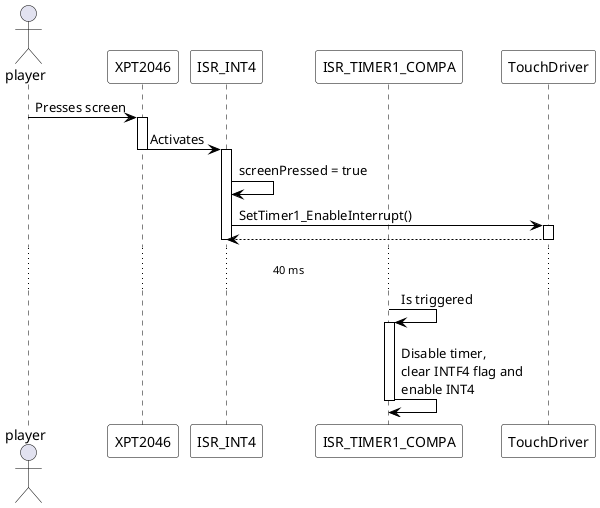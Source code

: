 @startuml
skinparam sequence {
    ArrowColor Black
    ActorBorderColor Black
    LifeLineBorderColor Black
    ArrowMessageAlignment center
    ParticipantBorderColor Black
    ParticipantBackgroundColor White
    BoxBorderColor Black
}

skinparam Collections {
    BorderColor Black
    BackgroundColor White
}

actor player
participant XPT2046
participant ISR_INT4
participant ISR_TIMER1_COMPA
participant TouchDriver
player -> XPT2046 : Presses screen
activate XPT2046
XPT2046 -> ISR_INT4 : Activates
deactivate XPT2046
activate ISR_INT4
ISR_INT4 -> ISR_INT4 : screenPressed = true
ISR_INT4 -> TouchDriver : SetTimer1_EnableInterrupt()
activate TouchDriver
TouchDriver --> ISR_INT4
deactivate TouchDriver
deactivate ISR_INT4
... 40 ms ...
ISR_TIMER1_COMPA -> ISR_TIMER1_COMPA : Is triggered
activate ISR_TIMER1_COMPA
ISR_TIMER1_COMPA -> ISR_TIMER1_COMPA : Disable timer,\nclear INTF4 flag and \nenable INT4
deactivate ISR_TIMER1_COMPA
@enduml